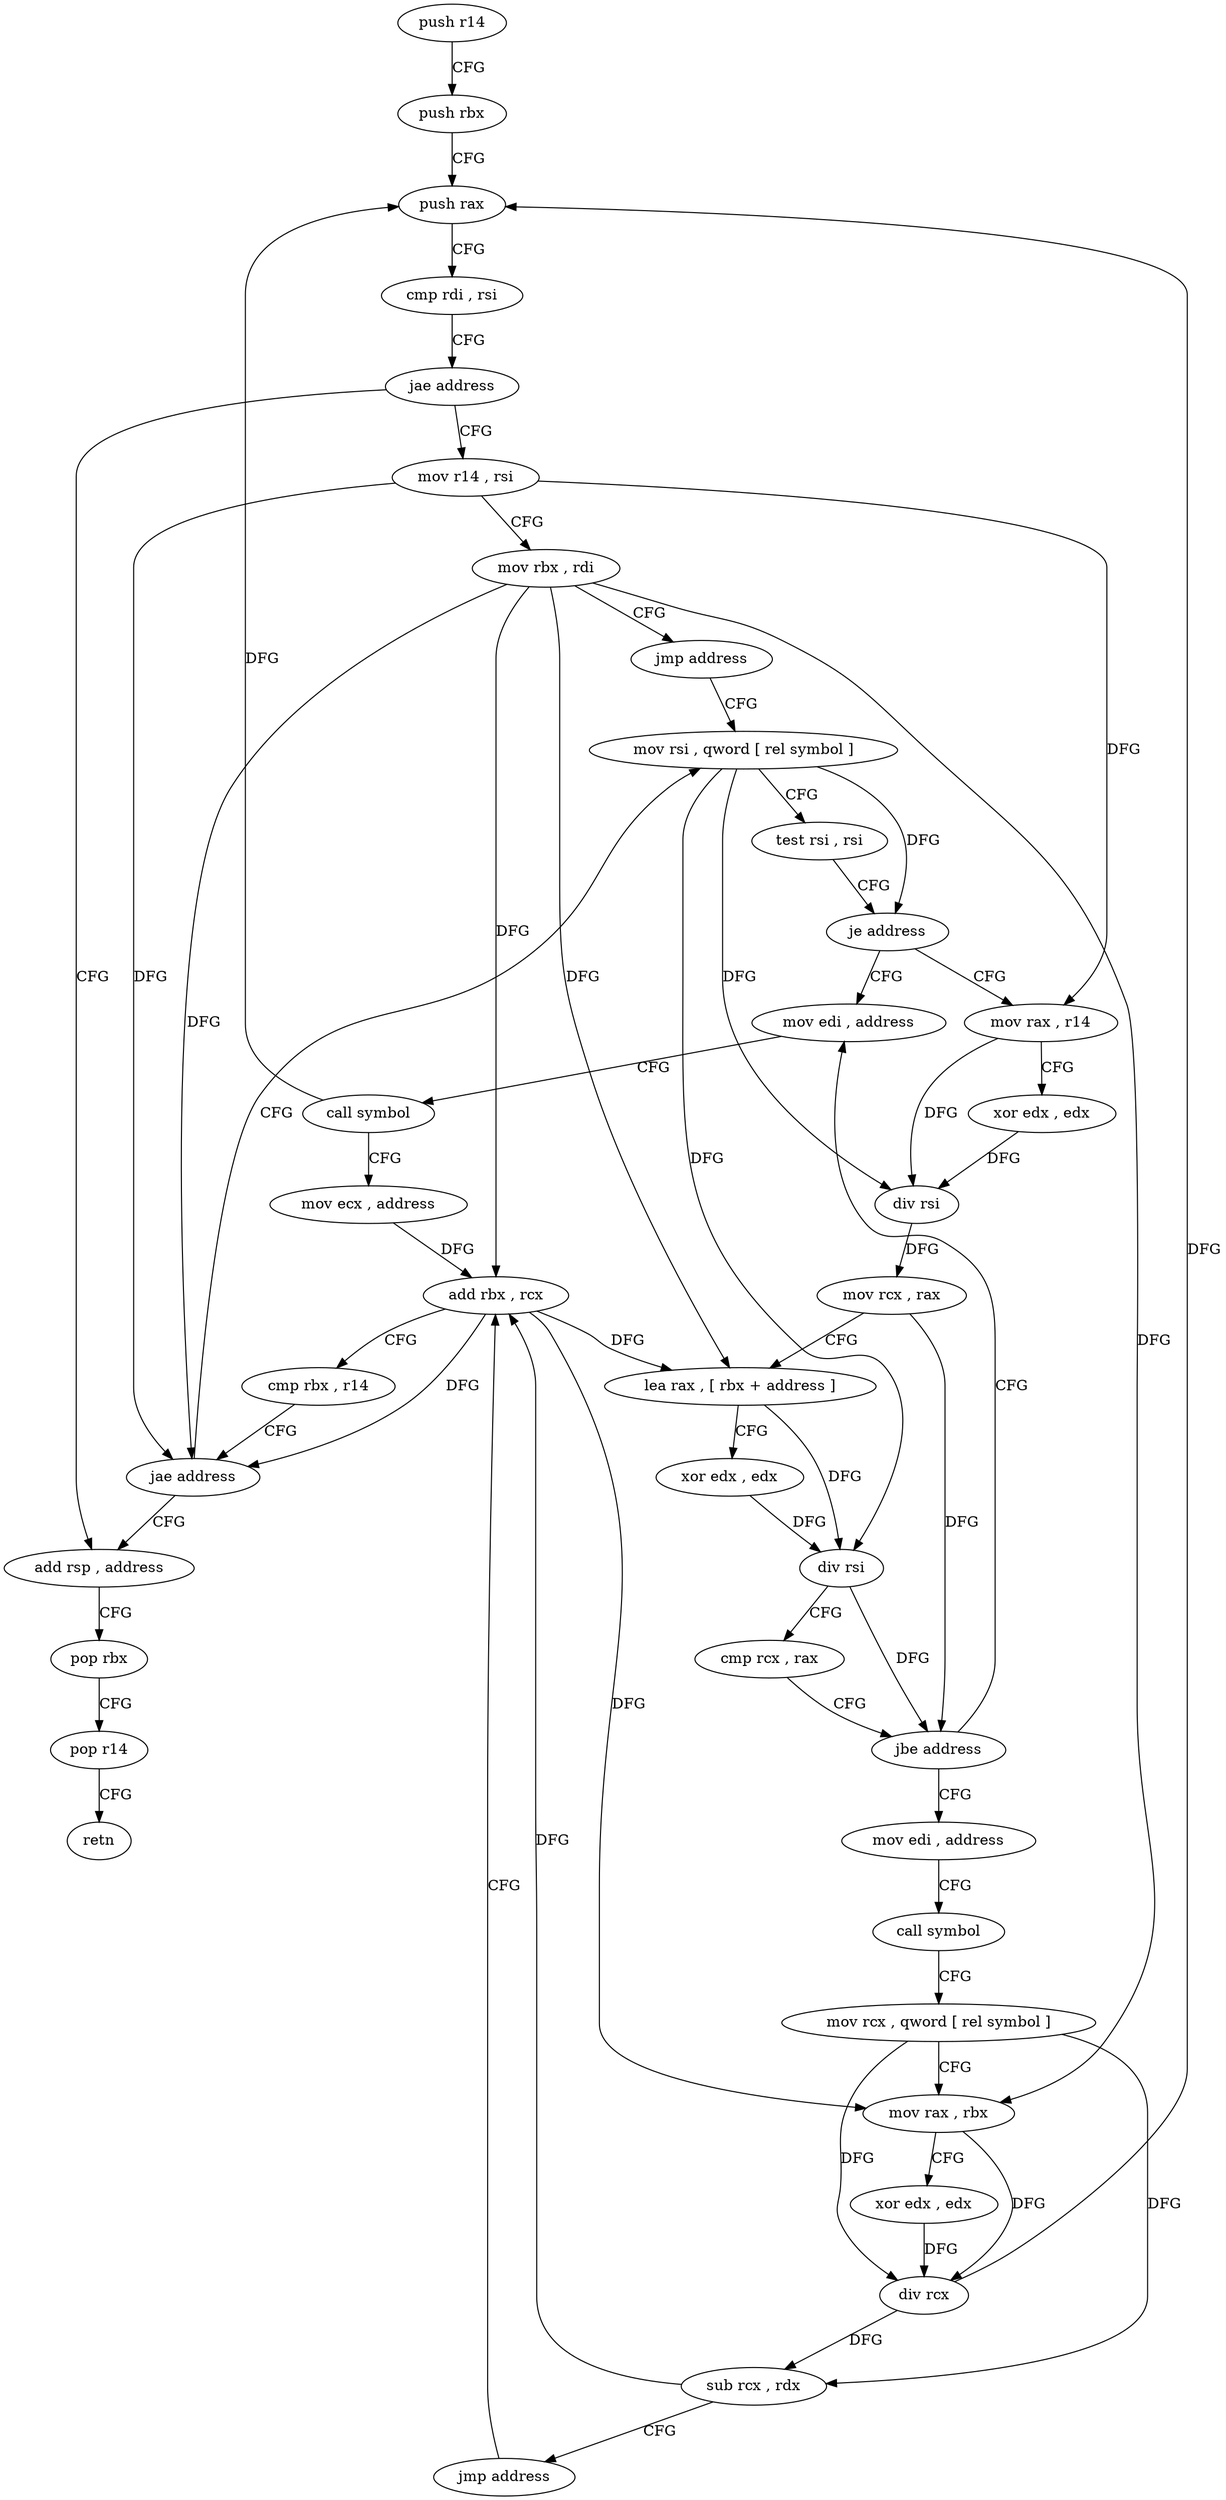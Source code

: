 digraph "func" {
"4231648" [label = "push r14" ]
"4231650" [label = "push rbx" ]
"4231651" [label = "push rax" ]
"4231652" [label = "cmp rdi , rsi" ]
"4231655" [label = "jae address" ]
"4231770" [label = "add rsp , address" ]
"4231657" [label = "mov r14 , rsi" ]
"4231774" [label = "pop rbx" ]
"4231775" [label = "pop r14" ]
"4231777" [label = "retn" ]
"4231660" [label = "mov rbx , rdi" ]
"4231663" [label = "jmp address" ]
"4231703" [label = "mov rsi , qword [ rel symbol ]" ]
"4231710" [label = "test rsi , rsi" ]
"4231713" [label = "je address" ]
"4231680" [label = "mov edi , address" ]
"4231715" [label = "mov rax , r14" ]
"4231685" [label = "call symbol" ]
"4231690" [label = "mov ecx , address" ]
"4231695" [label = "add rbx , rcx" ]
"4231718" [label = "xor edx , edx" ]
"4231720" [label = "div rsi" ]
"4231723" [label = "mov rcx , rax" ]
"4231726" [label = "lea rax , [ rbx + address ]" ]
"4231730" [label = "xor edx , edx" ]
"4231732" [label = "div rsi" ]
"4231735" [label = "cmp rcx , rax" ]
"4231738" [label = "jbe address" ]
"4231740" [label = "mov edi , address" ]
"4231745" [label = "call symbol" ]
"4231750" [label = "mov rcx , qword [ rel symbol ]" ]
"4231757" [label = "mov rax , rbx" ]
"4231760" [label = "xor edx , edx" ]
"4231762" [label = "div rcx" ]
"4231765" [label = "sub rcx , rdx" ]
"4231768" [label = "jmp address" ]
"4231698" [label = "cmp rbx , r14" ]
"4231701" [label = "jae address" ]
"4231648" -> "4231650" [ label = "CFG" ]
"4231650" -> "4231651" [ label = "CFG" ]
"4231651" -> "4231652" [ label = "CFG" ]
"4231652" -> "4231655" [ label = "CFG" ]
"4231655" -> "4231770" [ label = "CFG" ]
"4231655" -> "4231657" [ label = "CFG" ]
"4231770" -> "4231774" [ label = "CFG" ]
"4231657" -> "4231660" [ label = "CFG" ]
"4231657" -> "4231715" [ label = "DFG" ]
"4231657" -> "4231701" [ label = "DFG" ]
"4231774" -> "4231775" [ label = "CFG" ]
"4231775" -> "4231777" [ label = "CFG" ]
"4231660" -> "4231663" [ label = "CFG" ]
"4231660" -> "4231726" [ label = "DFG" ]
"4231660" -> "4231695" [ label = "DFG" ]
"4231660" -> "4231701" [ label = "DFG" ]
"4231660" -> "4231757" [ label = "DFG" ]
"4231663" -> "4231703" [ label = "CFG" ]
"4231703" -> "4231710" [ label = "CFG" ]
"4231703" -> "4231713" [ label = "DFG" ]
"4231703" -> "4231720" [ label = "DFG" ]
"4231703" -> "4231732" [ label = "DFG" ]
"4231710" -> "4231713" [ label = "CFG" ]
"4231713" -> "4231680" [ label = "CFG" ]
"4231713" -> "4231715" [ label = "CFG" ]
"4231680" -> "4231685" [ label = "CFG" ]
"4231715" -> "4231718" [ label = "CFG" ]
"4231715" -> "4231720" [ label = "DFG" ]
"4231685" -> "4231690" [ label = "CFG" ]
"4231685" -> "4231651" [ label = "DFG" ]
"4231690" -> "4231695" [ label = "DFG" ]
"4231695" -> "4231698" [ label = "CFG" ]
"4231695" -> "4231726" [ label = "DFG" ]
"4231695" -> "4231701" [ label = "DFG" ]
"4231695" -> "4231757" [ label = "DFG" ]
"4231718" -> "4231720" [ label = "DFG" ]
"4231720" -> "4231723" [ label = "DFG" ]
"4231723" -> "4231726" [ label = "CFG" ]
"4231723" -> "4231738" [ label = "DFG" ]
"4231726" -> "4231730" [ label = "CFG" ]
"4231726" -> "4231732" [ label = "DFG" ]
"4231730" -> "4231732" [ label = "DFG" ]
"4231732" -> "4231735" [ label = "CFG" ]
"4231732" -> "4231738" [ label = "DFG" ]
"4231735" -> "4231738" [ label = "CFG" ]
"4231738" -> "4231680" [ label = "CFG" ]
"4231738" -> "4231740" [ label = "CFG" ]
"4231740" -> "4231745" [ label = "CFG" ]
"4231745" -> "4231750" [ label = "CFG" ]
"4231750" -> "4231757" [ label = "CFG" ]
"4231750" -> "4231762" [ label = "DFG" ]
"4231750" -> "4231765" [ label = "DFG" ]
"4231757" -> "4231760" [ label = "CFG" ]
"4231757" -> "4231762" [ label = "DFG" ]
"4231760" -> "4231762" [ label = "DFG" ]
"4231762" -> "4231765" [ label = "DFG" ]
"4231762" -> "4231651" [ label = "DFG" ]
"4231765" -> "4231768" [ label = "CFG" ]
"4231765" -> "4231695" [ label = "DFG" ]
"4231768" -> "4231695" [ label = "CFG" ]
"4231698" -> "4231701" [ label = "CFG" ]
"4231701" -> "4231770" [ label = "CFG" ]
"4231701" -> "4231703" [ label = "CFG" ]
}
